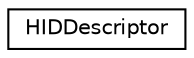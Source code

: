 digraph "Graphical Class Hierarchy"
{
  edge [fontname="Helvetica",fontsize="10",labelfontname="Helvetica",labelfontsize="10"];
  node [fontname="Helvetica",fontsize="10",shape=record];
  rankdir="LR";
  Node1 [label="HIDDescriptor",height=0.2,width=0.4,color="black", fillcolor="white", style="filled",URL="$dd/dde/structHIDDescriptor.html"];
}
